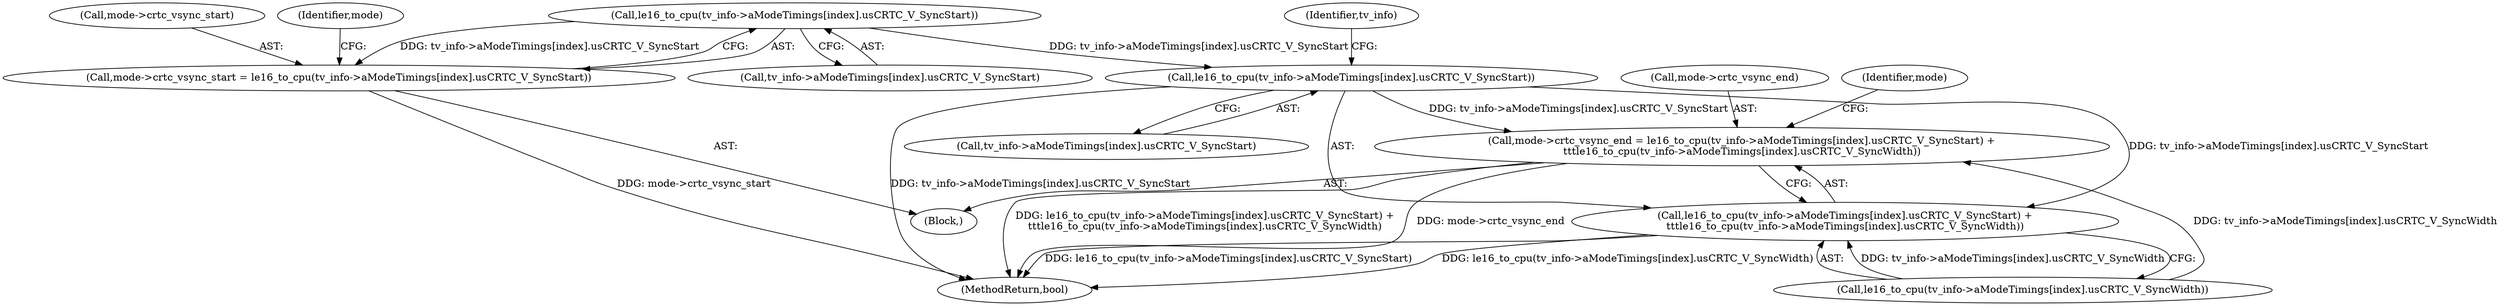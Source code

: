 digraph "0_linux_0031c41be5c529f8329e327b63cde92ba1284842@array" {
"1000248" [label="(Call,le16_to_cpu(tv_info->aModeTimings[index].usCRTC_V_SyncStart))"];
"1000244" [label="(Call,mode->crtc_vsync_start = le16_to_cpu(tv_info->aModeTimings[index].usCRTC_V_SyncStart))"];
"1000261" [label="(Call,le16_to_cpu(tv_info->aModeTimings[index].usCRTC_V_SyncStart))"];
"1000256" [label="(Call,mode->crtc_vsync_end = le16_to_cpu(tv_info->aModeTimings[index].usCRTC_V_SyncStart) +\n\t\t\tle16_to_cpu(tv_info->aModeTimings[index].usCRTC_V_SyncWidth))"];
"1000260" [label="(Call,le16_to_cpu(tv_info->aModeTimings[index].usCRTC_V_SyncStart) +\n\t\t\tle16_to_cpu(tv_info->aModeTimings[index].usCRTC_V_SyncWidth))"];
"1000249" [label="(Call,tv_info->aModeTimings[index].usCRTC_V_SyncStart)"];
"1000262" [label="(Call,tv_info->aModeTimings[index].usCRTC_V_SyncStart)"];
"1000261" [label="(Call,le16_to_cpu(tv_info->aModeTimings[index].usCRTC_V_SyncStart))"];
"1000257" [label="(Call,mode->crtc_vsync_end)"];
"1000144" [label="(Block,)"];
"1000245" [label="(Call,mode->crtc_vsync_start)"];
"1000269" [label="(Call,le16_to_cpu(tv_info->aModeTimings[index].usCRTC_V_SyncWidth))"];
"1000558" [label="(MethodReturn,bool)"];
"1000248" [label="(Call,le16_to_cpu(tv_info->aModeTimings[index].usCRTC_V_SyncStart))"];
"1000256" [label="(Call,mode->crtc_vsync_end = le16_to_cpu(tv_info->aModeTimings[index].usCRTC_V_SyncStart) +\n\t\t\tle16_to_cpu(tv_info->aModeTimings[index].usCRTC_V_SyncWidth))"];
"1000279" [label="(Identifier,mode)"];
"1000258" [label="(Identifier,mode)"];
"1000244" [label="(Call,mode->crtc_vsync_start = le16_to_cpu(tv_info->aModeTimings[index].usCRTC_V_SyncStart))"];
"1000273" [label="(Identifier,tv_info)"];
"1000260" [label="(Call,le16_to_cpu(tv_info->aModeTimings[index].usCRTC_V_SyncStart) +\n\t\t\tle16_to_cpu(tv_info->aModeTimings[index].usCRTC_V_SyncWidth))"];
"1000248" -> "1000244"  [label="AST: "];
"1000248" -> "1000249"  [label="CFG: "];
"1000249" -> "1000248"  [label="AST: "];
"1000244" -> "1000248"  [label="CFG: "];
"1000248" -> "1000244"  [label="DDG: tv_info->aModeTimings[index].usCRTC_V_SyncStart"];
"1000248" -> "1000261"  [label="DDG: tv_info->aModeTimings[index].usCRTC_V_SyncStart"];
"1000244" -> "1000144"  [label="AST: "];
"1000245" -> "1000244"  [label="AST: "];
"1000258" -> "1000244"  [label="CFG: "];
"1000244" -> "1000558"  [label="DDG: mode->crtc_vsync_start"];
"1000261" -> "1000260"  [label="AST: "];
"1000261" -> "1000262"  [label="CFG: "];
"1000262" -> "1000261"  [label="AST: "];
"1000273" -> "1000261"  [label="CFG: "];
"1000261" -> "1000558"  [label="DDG: tv_info->aModeTimings[index].usCRTC_V_SyncStart"];
"1000261" -> "1000256"  [label="DDG: tv_info->aModeTimings[index].usCRTC_V_SyncStart"];
"1000261" -> "1000260"  [label="DDG: tv_info->aModeTimings[index].usCRTC_V_SyncStart"];
"1000256" -> "1000144"  [label="AST: "];
"1000256" -> "1000260"  [label="CFG: "];
"1000257" -> "1000256"  [label="AST: "];
"1000260" -> "1000256"  [label="AST: "];
"1000279" -> "1000256"  [label="CFG: "];
"1000256" -> "1000558"  [label="DDG: le16_to_cpu(tv_info->aModeTimings[index].usCRTC_V_SyncStart) +\n\t\t\tle16_to_cpu(tv_info->aModeTimings[index].usCRTC_V_SyncWidth)"];
"1000256" -> "1000558"  [label="DDG: mode->crtc_vsync_end"];
"1000269" -> "1000256"  [label="DDG: tv_info->aModeTimings[index].usCRTC_V_SyncWidth"];
"1000260" -> "1000269"  [label="CFG: "];
"1000269" -> "1000260"  [label="AST: "];
"1000260" -> "1000558"  [label="DDG: le16_to_cpu(tv_info->aModeTimings[index].usCRTC_V_SyncWidth)"];
"1000260" -> "1000558"  [label="DDG: le16_to_cpu(tv_info->aModeTimings[index].usCRTC_V_SyncStart)"];
"1000269" -> "1000260"  [label="DDG: tv_info->aModeTimings[index].usCRTC_V_SyncWidth"];
}
